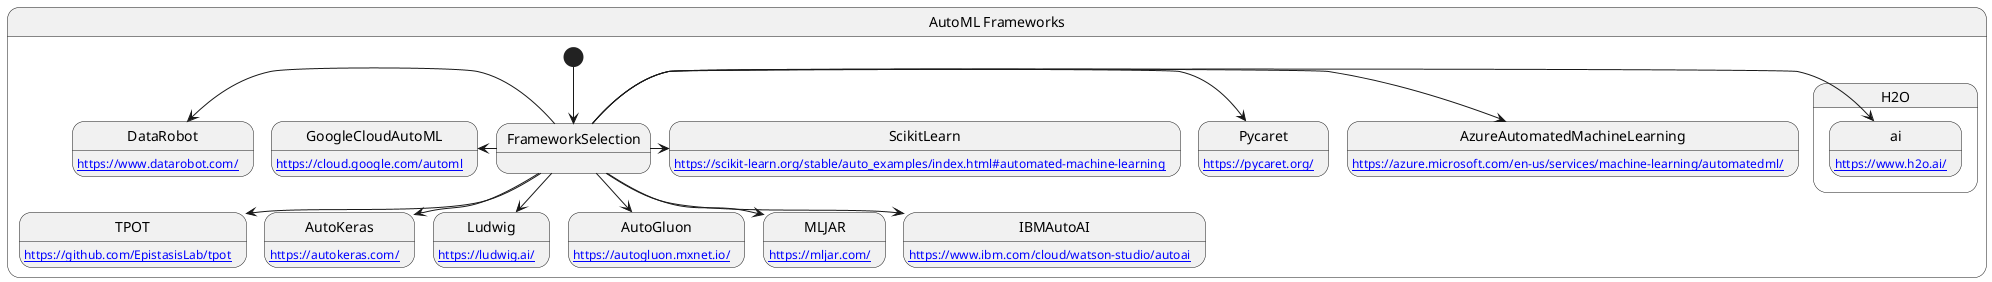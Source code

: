 @startuml
'https://plantuml.com/state-diagram

state "AutoML Frameworks" as AutoMLFrameworks {
  GoogleCloudAutoML : [[https://cloud.google.com/automl]]
  H2O.ai : [[https://www.h2o.ai/]]
  DataRobot : [[https://www.datarobot.com/]]
  TPOT : [[https://github.com/EpistasisLab/tpot]]
  AutoKeras : [[https://autokeras.com/]]
  Ludwig : [[https://ludwig.ai/]]
  AutoGluon : [[https://autogluon.mxnet.io/]]
  MLJAR : [[https://mljar.com/]]
  IBMAutoAI : [[https://www.ibm.com/cloud/watson-studio/autoai]]
  AzureAutomatedMachineLearning : [[https://azure.microsoft.com/en-us/services/machine-learning/automatedml/]]
  Pycaret : [[https://pycaret.org/]]
  ScikitLearn : [[https://scikit-learn.org/stable/auto_examples/index.html#automated-machine-learning]]

  [*] --> FrameworkSelection
  GoogleCloudAutoML <- FrameworkSelection
  H2O.ai <- FrameworkSelection
  DataRobot <- FrameworkSelection
  FrameworkSelection --> TPOT
  FrameworkSelection --> AutoKeras
  FrameworkSelection --> Ludwig
  FrameworkSelection --> AutoGluon
  FrameworkSelection --> MLJAR
  FrameworkSelection --> IBMAutoAI
  FrameworkSelection -> AzureAutomatedMachineLearning
  FrameworkSelection -> Pycaret
  FrameworkSelection -> ScikitLearn
}

@enduml